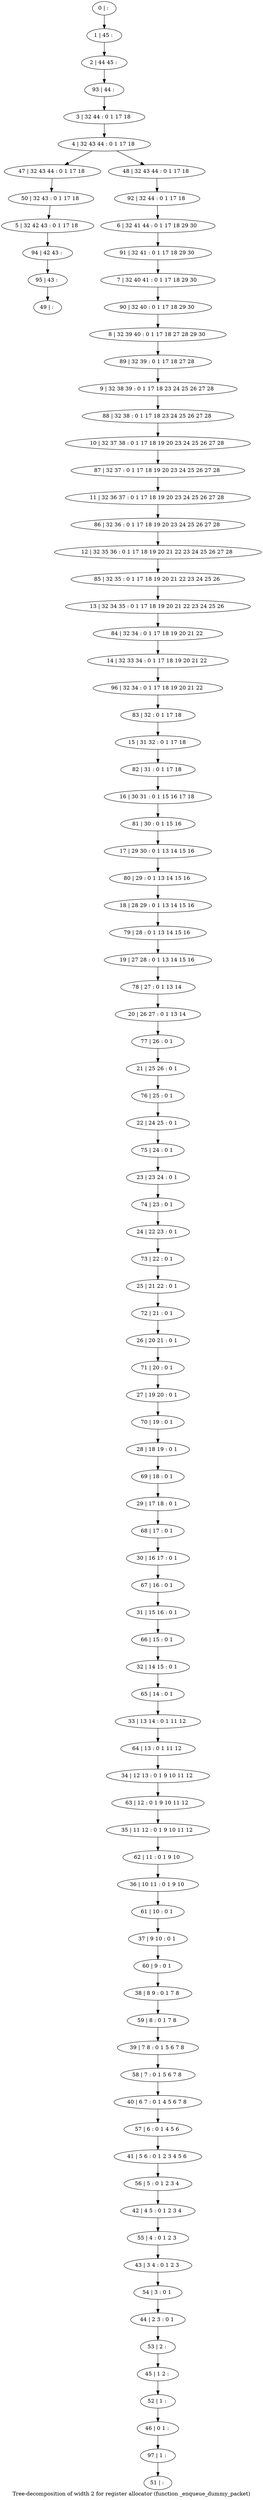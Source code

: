 digraph G {
graph [label="Tree-decomposition of width 2 for register allocator (function _enqueue_dummy_packet)"]
0[label="0 | : "];
1[label="1 | 45 : "];
2[label="2 | 44 45 : "];
3[label="3 | 32 44 : 0 1 17 18 "];
4[label="4 | 32 43 44 : 0 1 17 18 "];
5[label="5 | 32 42 43 : 0 1 17 18 "];
6[label="6 | 32 41 44 : 0 1 17 18 29 30 "];
7[label="7 | 32 40 41 : 0 1 17 18 29 30 "];
8[label="8 | 32 39 40 : 0 1 17 18 27 28 29 30 "];
9[label="9 | 32 38 39 : 0 1 17 18 23 24 25 26 27 28 "];
10[label="10 | 32 37 38 : 0 1 17 18 19 20 23 24 25 26 27 28 "];
11[label="11 | 32 36 37 : 0 1 17 18 19 20 23 24 25 26 27 28 "];
12[label="12 | 32 35 36 : 0 1 17 18 19 20 21 22 23 24 25 26 27 28 "];
13[label="13 | 32 34 35 : 0 1 17 18 19 20 21 22 23 24 25 26 "];
14[label="14 | 32 33 34 : 0 1 17 18 19 20 21 22 "];
15[label="15 | 31 32 : 0 1 17 18 "];
16[label="16 | 30 31 : 0 1 15 16 17 18 "];
17[label="17 | 29 30 : 0 1 13 14 15 16 "];
18[label="18 | 28 29 : 0 1 13 14 15 16 "];
19[label="19 | 27 28 : 0 1 13 14 15 16 "];
20[label="20 | 26 27 : 0 1 13 14 "];
21[label="21 | 25 26 : 0 1 "];
22[label="22 | 24 25 : 0 1 "];
23[label="23 | 23 24 : 0 1 "];
24[label="24 | 22 23 : 0 1 "];
25[label="25 | 21 22 : 0 1 "];
26[label="26 | 20 21 : 0 1 "];
27[label="27 | 19 20 : 0 1 "];
28[label="28 | 18 19 : 0 1 "];
29[label="29 | 17 18 : 0 1 "];
30[label="30 | 16 17 : 0 1 "];
31[label="31 | 15 16 : 0 1 "];
32[label="32 | 14 15 : 0 1 "];
33[label="33 | 13 14 : 0 1 11 12 "];
34[label="34 | 12 13 : 0 1 9 10 11 12 "];
35[label="35 | 11 12 : 0 1 9 10 11 12 "];
36[label="36 | 10 11 : 0 1 9 10 "];
37[label="37 | 9 10 : 0 1 "];
38[label="38 | 8 9 : 0 1 7 8 "];
39[label="39 | 7 8 : 0 1 5 6 7 8 "];
40[label="40 | 6 7 : 0 1 4 5 6 7 8 "];
41[label="41 | 5 6 : 0 1 2 3 4 5 6 "];
42[label="42 | 4 5 : 0 1 2 3 4 "];
43[label="43 | 3 4 : 0 1 2 3 "];
44[label="44 | 2 3 : 0 1 "];
45[label="45 | 1 2 : "];
46[label="46 | 0 1 : "];
47[label="47 | 32 43 44 : 0 1 17 18 "];
48[label="48 | 32 43 44 : 0 1 17 18 "];
49[label="49 | : "];
50[label="50 | 32 43 : 0 1 17 18 "];
51[label="51 | : "];
52[label="52 | 1 : "];
53[label="53 | 2 : "];
54[label="54 | 3 : 0 1 "];
55[label="55 | 4 : 0 1 2 3 "];
56[label="56 | 5 : 0 1 2 3 4 "];
57[label="57 | 6 : 0 1 4 5 6 "];
58[label="58 | 7 : 0 1 5 6 7 8 "];
59[label="59 | 8 : 0 1 7 8 "];
60[label="60 | 9 : 0 1 "];
61[label="61 | 10 : 0 1 "];
62[label="62 | 11 : 0 1 9 10 "];
63[label="63 | 12 : 0 1 9 10 11 12 "];
64[label="64 | 13 : 0 1 11 12 "];
65[label="65 | 14 : 0 1 "];
66[label="66 | 15 : 0 1 "];
67[label="67 | 16 : 0 1 "];
68[label="68 | 17 : 0 1 "];
69[label="69 | 18 : 0 1 "];
70[label="70 | 19 : 0 1 "];
71[label="71 | 20 : 0 1 "];
72[label="72 | 21 : 0 1 "];
73[label="73 | 22 : 0 1 "];
74[label="74 | 23 : 0 1 "];
75[label="75 | 24 : 0 1 "];
76[label="76 | 25 : 0 1 "];
77[label="77 | 26 : 0 1 "];
78[label="78 | 27 : 0 1 13 14 "];
79[label="79 | 28 : 0 1 13 14 15 16 "];
80[label="80 | 29 : 0 1 13 14 15 16 "];
81[label="81 | 30 : 0 1 15 16 "];
82[label="82 | 31 : 0 1 17 18 "];
83[label="83 | 32 : 0 1 17 18 "];
84[label="84 | 32 34 : 0 1 17 18 19 20 21 22 "];
85[label="85 | 32 35 : 0 1 17 18 19 20 21 22 23 24 25 26 "];
86[label="86 | 32 36 : 0 1 17 18 19 20 23 24 25 26 27 28 "];
87[label="87 | 32 37 : 0 1 17 18 19 20 23 24 25 26 27 28 "];
88[label="88 | 32 38 : 0 1 17 18 23 24 25 26 27 28 "];
89[label="89 | 32 39 : 0 1 17 18 27 28 "];
90[label="90 | 32 40 : 0 1 17 18 29 30 "];
91[label="91 | 32 41 : 0 1 17 18 29 30 "];
92[label="92 | 32 44 : 0 1 17 18 "];
93[label="93 | 44 : "];
94[label="94 | 42 43 : "];
95[label="95 | 43 : "];
96[label="96 | 32 34 : 0 1 17 18 19 20 21 22 "];
97[label="97 | 1 : "];
0->1 ;
1->2 ;
3->4 ;
4->47 ;
4->48 ;
50->5 ;
47->50 ;
52->46 ;
45->52 ;
53->45 ;
44->53 ;
54->44 ;
43->54 ;
55->43 ;
42->55 ;
56->42 ;
41->56 ;
57->41 ;
40->57 ;
58->40 ;
39->58 ;
59->39 ;
38->59 ;
60->38 ;
37->60 ;
61->37 ;
36->61 ;
62->36 ;
35->62 ;
63->35 ;
34->63 ;
64->34 ;
33->64 ;
65->33 ;
32->65 ;
66->32 ;
31->66 ;
67->31 ;
30->67 ;
68->30 ;
29->68 ;
69->29 ;
28->69 ;
70->28 ;
27->70 ;
71->27 ;
26->71 ;
72->26 ;
25->72 ;
73->25 ;
24->73 ;
74->24 ;
23->74 ;
75->23 ;
22->75 ;
76->22 ;
21->76 ;
77->21 ;
20->77 ;
78->20 ;
19->78 ;
79->19 ;
18->79 ;
80->18 ;
17->80 ;
81->17 ;
16->81 ;
82->16 ;
15->82 ;
83->15 ;
84->14 ;
13->84 ;
85->13 ;
12->85 ;
86->12 ;
11->86 ;
87->11 ;
10->87 ;
88->10 ;
9->88 ;
89->9 ;
8->89 ;
90->8 ;
7->90 ;
91->7 ;
6->91 ;
92->6 ;
48->92 ;
93->3 ;
2->93 ;
5->94 ;
95->49 ;
94->95 ;
96->83 ;
14->96 ;
97->51 ;
46->97 ;
}
